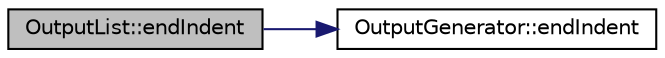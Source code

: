 digraph "OutputList::endIndent"
{
 // LATEX_PDF_SIZE
  edge [fontname="Helvetica",fontsize="10",labelfontname="Helvetica",labelfontsize="10"];
  node [fontname="Helvetica",fontsize="10",shape=record];
  rankdir="LR";
  Node1 [label="OutputList::endIndent",height=0.2,width=0.4,color="black", fillcolor="grey75", style="filled", fontcolor="black",tooltip=" "];
  Node1 -> Node2 [color="midnightblue",fontsize="10",style="solid"];
  Node2 [label="OutputGenerator::endIndent",height=0.2,width=0.4,color="black", fillcolor="white", style="filled",URL="$classOutputGenerator.html#a6d0ae2ff84f31ce7c3d964668dc31154",tooltip=" "];
}
